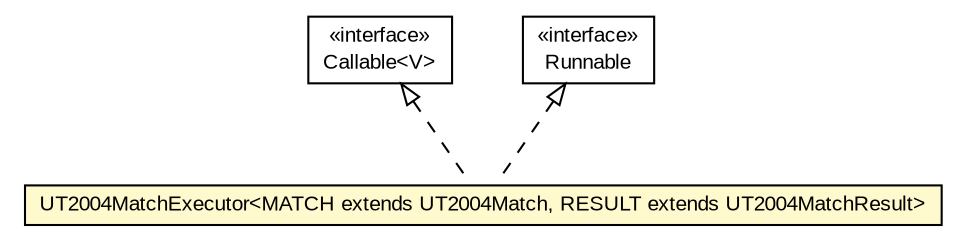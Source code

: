 #!/usr/local/bin/dot
#
# Class diagram 
# Generated by UMLGraph version 5.1 (http://www.umlgraph.org/)
#

digraph G {
	edge [fontname="arial",fontsize=10,labelfontname="arial",labelfontsize=10];
	node [fontname="arial",fontsize=10,shape=plaintext];
	nodesep=0.25;
	ranksep=0.5;
	// cz.cuni.amis.pogamut.ut2004.tournament.match.UT2004MatchExecutor<MATCH extends cz.cuni.amis.pogamut.ut2004.tournament.match.UT2004Match, RESULT extends cz.cuni.amis.pogamut.ut2004.tournament.match.result.UT2004MatchResult>
	c1682 [label=<<table title="cz.cuni.amis.pogamut.ut2004.tournament.match.UT2004MatchExecutor" border="0" cellborder="1" cellspacing="0" cellpadding="2" port="p" bgcolor="lemonChiffon" href="./UT2004MatchExecutor.html">
		<tr><td><table border="0" cellspacing="0" cellpadding="1">
<tr><td align="center" balign="center"> UT2004MatchExecutor&lt;MATCH extends UT2004Match, RESULT extends UT2004MatchResult&gt; </td></tr>
		</table></td></tr>
		</table>>, fontname="arial", fontcolor="black", fontsize=10.0];
	//cz.cuni.amis.pogamut.ut2004.tournament.match.UT2004MatchExecutor<MATCH extends cz.cuni.amis.pogamut.ut2004.tournament.match.UT2004Match, RESULT extends cz.cuni.amis.pogamut.ut2004.tournament.match.result.UT2004MatchResult> implements java.util.concurrent.Callable<V>
	c1696:p -> c1682:p [dir=back,arrowtail=empty,style=dashed];
	//cz.cuni.amis.pogamut.ut2004.tournament.match.UT2004MatchExecutor<MATCH extends cz.cuni.amis.pogamut.ut2004.tournament.match.UT2004Match, RESULT extends cz.cuni.amis.pogamut.ut2004.tournament.match.result.UT2004MatchResult> implements java.lang.Runnable
	c1697:p -> c1682:p [dir=back,arrowtail=empty,style=dashed];
	// java.lang.Runnable
	c1697 [label=<<table title="java.lang.Runnable" border="0" cellborder="1" cellspacing="0" cellpadding="2" port="p" href="http://download.oracle.com/javase/6/docs/api/java/lang/Runnable.html">
		<tr><td><table border="0" cellspacing="0" cellpadding="1">
<tr><td align="center" balign="center"> &#171;interface&#187; </td></tr>
<tr><td align="center" balign="center"> Runnable </td></tr>
		</table></td></tr>
		</table>>, fontname="arial", fontcolor="black", fontsize=10.0];
	// java.util.concurrent.Callable<V>
	c1696 [label=<<table title="java.util.concurrent.Callable" border="0" cellborder="1" cellspacing="0" cellpadding="2" port="p" href="http://download.oracle.com/javase/6/docs/api/java/util/concurrent/Callable.html">
		<tr><td><table border="0" cellspacing="0" cellpadding="1">
<tr><td align="center" balign="center"> &#171;interface&#187; </td></tr>
<tr><td align="center" balign="center"> Callable&lt;V&gt; </td></tr>
		</table></td></tr>
		</table>>, fontname="arial", fontcolor="black", fontsize=10.0];
}

